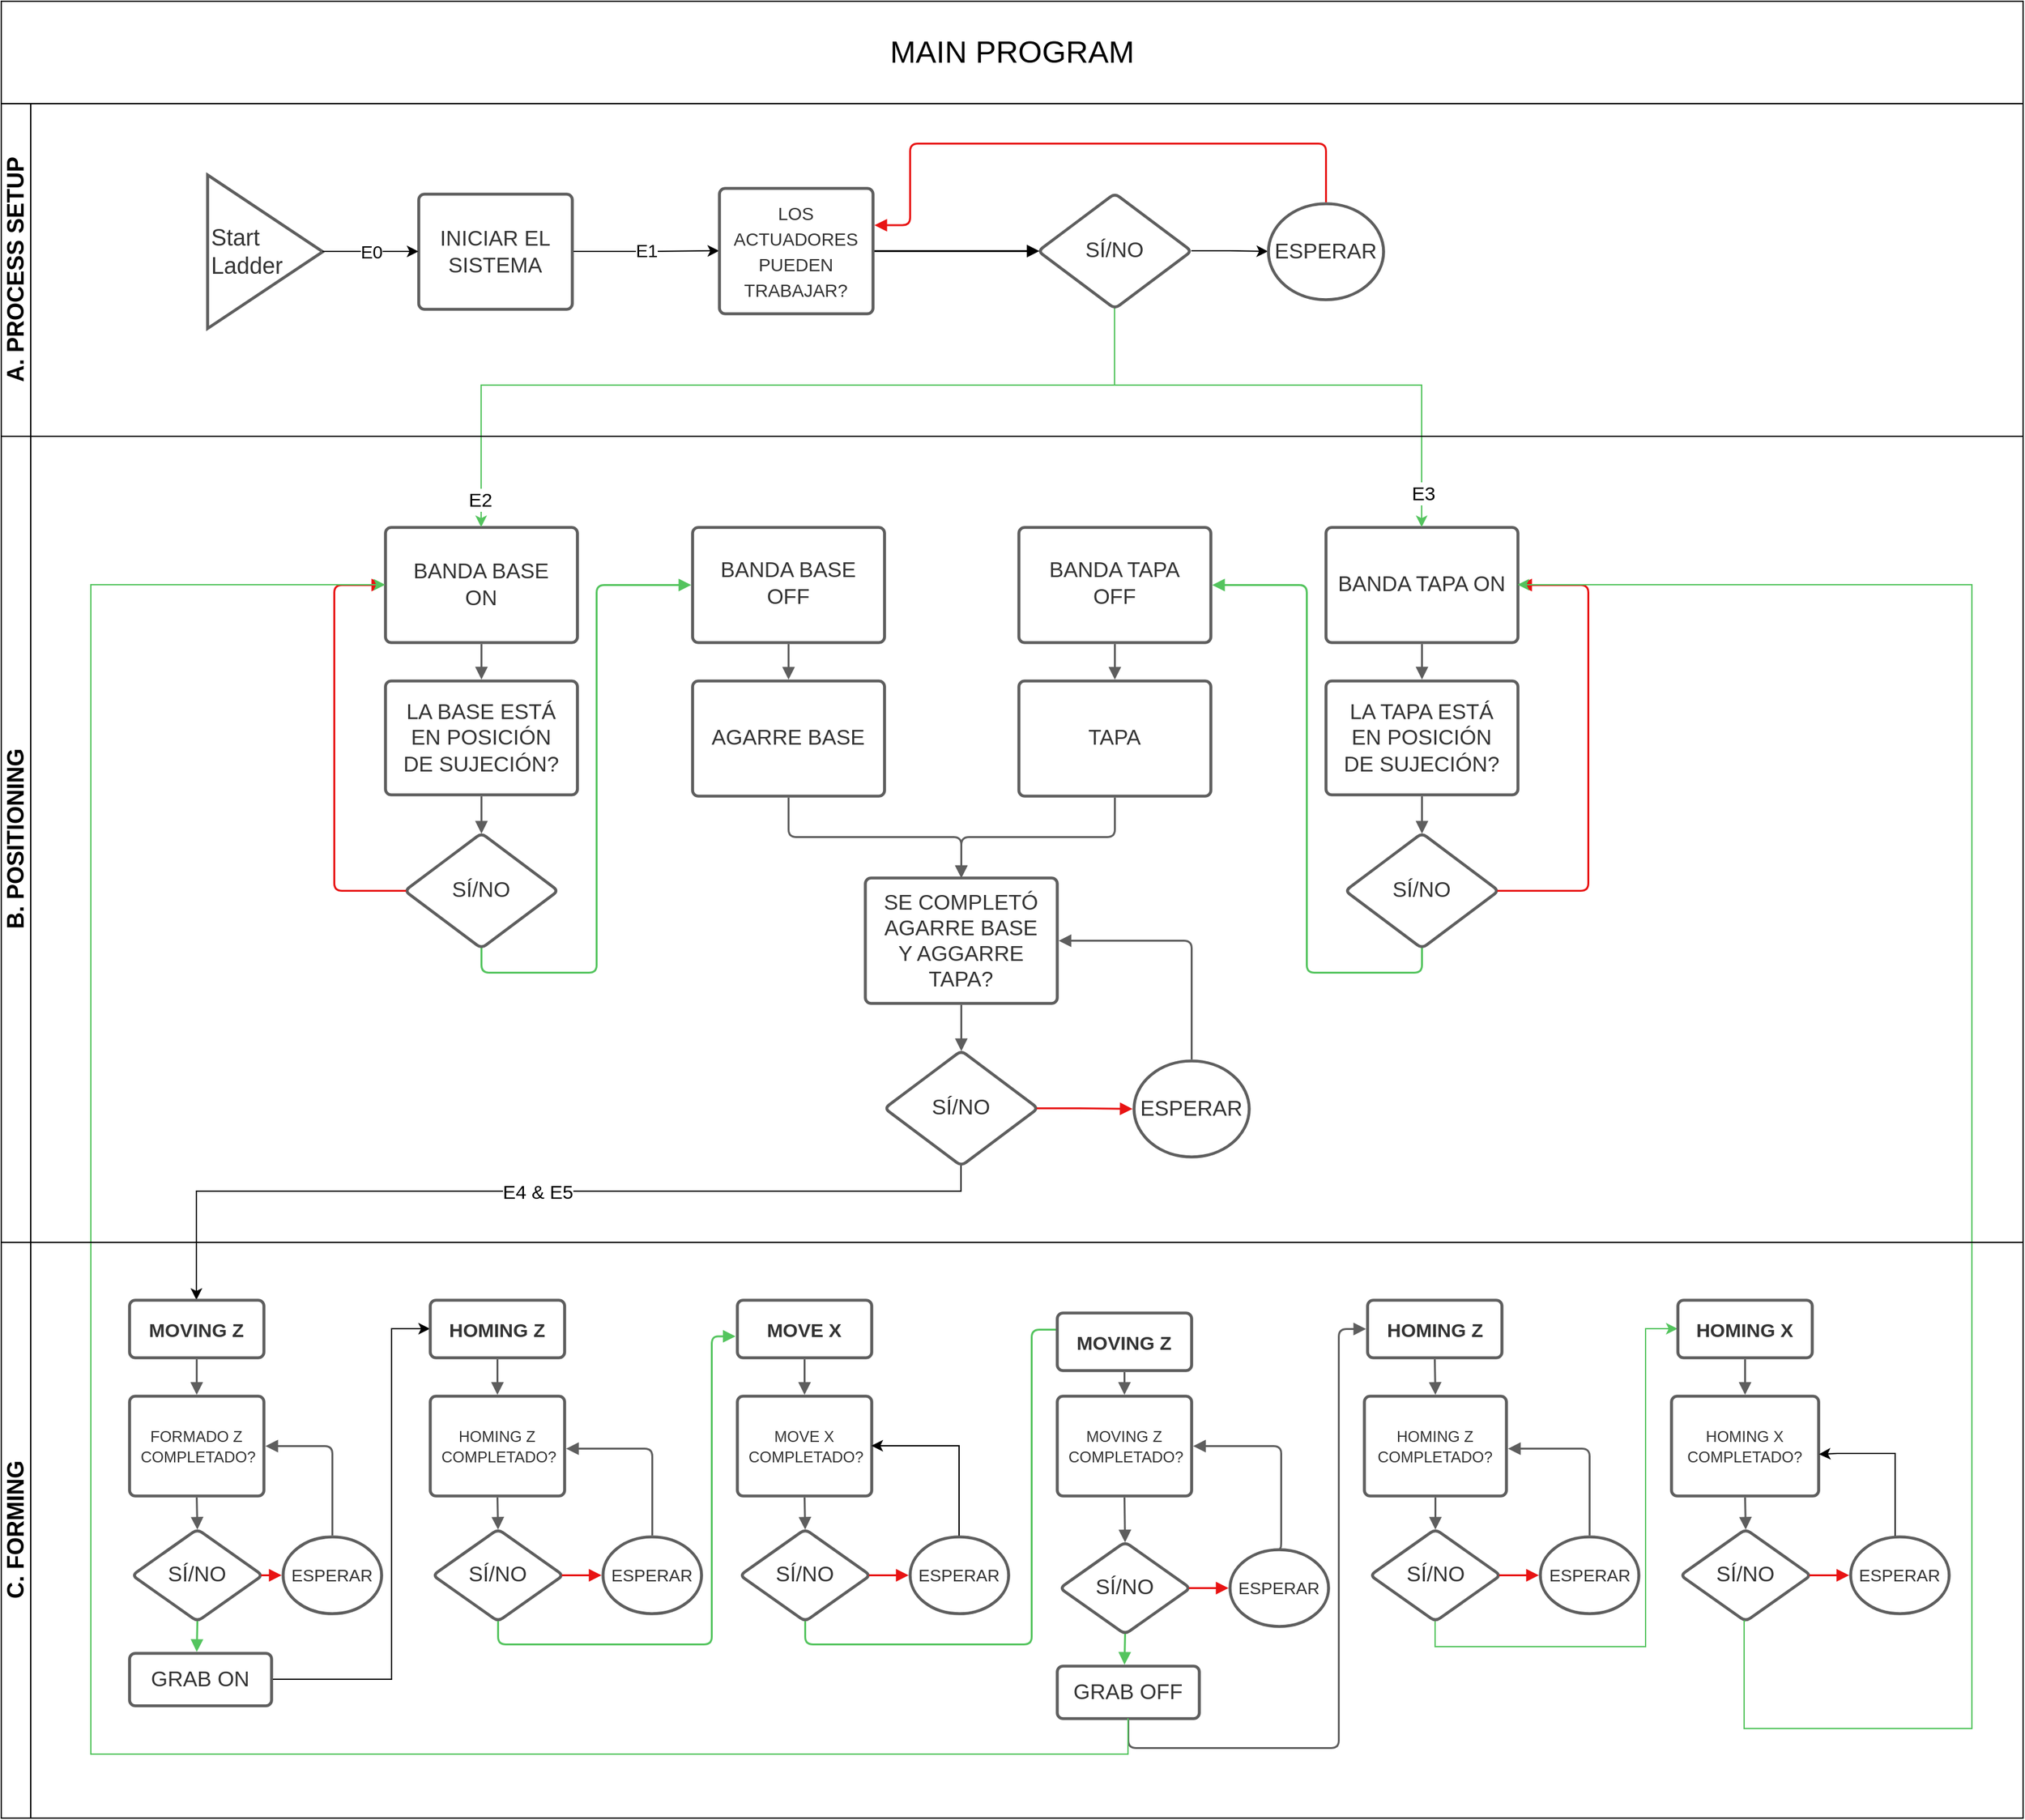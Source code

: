 <mxfile version="20.8.10" type="device"><diagram id="C5RBs43oDa-KdzZeNtuy" name="Page-1"><mxGraphModel dx="3172" dy="1144" grid="1" gridSize="10" guides="1" tooltips="1" connect="1" arrows="1" fold="1" page="1" pageScale="1" pageWidth="827" pageHeight="1169" math="0" shadow="0"><root><mxCell id="WIyWlLk6GJQsqaUBKTNV-0"/><mxCell id="WIyWlLk6GJQsqaUBKTNV-1" parent="WIyWlLk6GJQsqaUBKTNV-0"/><mxCell id="RcjK8InPkNQRcUfJCD5i-29" value="LA BASE ESTÁ EN POSICIÓN DE SUJECIÓN?" style="html=1;overflow=block;blockSpacing=1;whiteSpace=wrap;fontSize=16.7;fontColor=#333333;align=center;spacing=9;strokeColor=#5e5e5e;strokeOpacity=100;rounded=1;absoluteArcSize=1;arcSize=9;strokeWidth=2.3;lucidId=hayEjJUcfdkM;" parent="WIyWlLk6GJQsqaUBKTNV-1" vertex="1"><mxGeometry x="120" y="611" width="150" height="89" as="geometry"/></mxCell><mxCell id="RcjK8InPkNQRcUfJCD5i-30" value="LA TAPA ESTÁ EN POSICIÓN DE SUJECIÓN?" style="html=1;overflow=block;blockSpacing=1;whiteSpace=wrap;fontSize=16.7;fontColor=#333333;align=center;spacing=9;strokeColor=#5e5e5e;strokeOpacity=100;rounded=1;absoluteArcSize=1;arcSize=9;strokeWidth=2.3;lucidId=AayE.4QWP37k;" parent="WIyWlLk6GJQsqaUBKTNV-1" vertex="1"><mxGeometry x="855" y="611" width="150" height="89" as="geometry"/></mxCell><mxCell id="RcjK8InPkNQRcUfJCD5i-31" value="SÍ/NO" style="html=1;overflow=block;blockSpacing=1;whiteSpace=wrap;rhombus;fontSize=16.7;fontColor=#333333;align=center;spacing=3.8;strokeColor=#5e5e5e;strokeOpacity=100;rounded=1;absoluteArcSize=1;arcSize=9;strokeWidth=2.3;lucidId=SayEWiu_9Tuh;" parent="WIyWlLk6GJQsqaUBKTNV-1" vertex="1"><mxGeometry x="135" y="730" width="120" height="90" as="geometry"/></mxCell><mxCell id="RcjK8InPkNQRcUfJCD5i-32" value="SÍ/NO" style="html=1;overflow=block;blockSpacing=1;whiteSpace=wrap;rhombus;fontSize=16.7;fontColor=#333333;align=center;spacing=3.8;strokeColor=#5e5e5e;strokeOpacity=100;rounded=1;absoluteArcSize=1;arcSize=9;strokeWidth=2.3;lucidId=VayETEVS_rfC;" parent="WIyWlLk6GJQsqaUBKTNV-1" vertex="1"><mxGeometry x="870" y="730" width="120" height="90" as="geometry"/></mxCell><mxCell id="RcjK8InPkNQRcUfJCD5i-33" value="BANDA BASE ON" style="html=1;overflow=block;blockSpacing=1;whiteSpace=wrap;fontSize=16.7;fontColor=#333333;align=center;spacing=9;strokeColor=#5e5e5e;strokeOpacity=100;rounded=1;absoluteArcSize=1;arcSize=9;strokeWidth=2.3;lucidId=cbyEpvFuCPS_;" parent="WIyWlLk6GJQsqaUBKTNV-1" vertex="1"><mxGeometry x="120" y="491" width="150" height="90" as="geometry"/></mxCell><mxCell id="RcjK8InPkNQRcUfJCD5i-34" value="BANDA TAPA ON" style="html=1;overflow=block;blockSpacing=1;whiteSpace=wrap;fontSize=16.7;fontColor=#333333;align=center;spacing=9;strokeColor=#5e5e5e;strokeOpacity=100;rounded=1;absoluteArcSize=1;arcSize=9;strokeWidth=2.3;lucidId=hbyE5MZq4AQ-;" parent="WIyWlLk6GJQsqaUBKTNV-1" vertex="1"><mxGeometry x="855" y="491" width="150" height="90" as="geometry"/></mxCell><mxCell id="RcjK8InPkNQRcUfJCD5i-35" value="" style="html=1;jettySize=18;whiteSpace=wrap;fontSize=13;strokeColor=#e81313;strokeOpacity=100;strokeWidth=1.5;rounded=1;arcSize=12;edgeStyle=orthogonalEdgeStyle;startArrow=none;endArrow=block;endFill=1;exitX=0.009;exitY=0.5;exitPerimeter=0;entryX=-0.007;entryY=0.5;entryPerimeter=0;lucidId=BbyEm8j36-r6;" parent="WIyWlLk6GJQsqaUBKTNV-1" source="RcjK8InPkNQRcUfJCD5i-31" target="RcjK8InPkNQRcUfJCD5i-33" edge="1"><mxGeometry width="100" height="100" relative="1" as="geometry"><Array as="points"><mxPoint x="80" y="775"/><mxPoint x="80" y="536"/></Array></mxGeometry></mxCell><mxCell id="RcjK8InPkNQRcUfJCD5i-36" value="" style="html=1;jettySize=18;whiteSpace=wrap;fontSize=13;strokeColor=#5E5E5E;strokeWidth=1.5;rounded=1;arcSize=12;edgeStyle=orthogonalEdgeStyle;startArrow=none;endArrow=block;endFill=1;exitX=0.5;exitY=1.012;exitPerimeter=0;entryX=0.5;entryY=-0.013;entryPerimeter=0;lucidId=IbyEeO5QDrkx;" parent="WIyWlLk6GJQsqaUBKTNV-1" source="RcjK8InPkNQRcUfJCD5i-33" target="RcjK8InPkNQRcUfJCD5i-29" edge="1"><mxGeometry width="100" height="100" relative="1" as="geometry"><Array as="points"/></mxGeometry></mxCell><mxCell id="RcjK8InPkNQRcUfJCD5i-37" value="" style="html=1;jettySize=18;whiteSpace=wrap;fontSize=13;strokeColor=#5E5E5E;strokeWidth=1.5;rounded=1;arcSize=12;edgeStyle=orthogonalEdgeStyle;startArrow=none;endArrow=block;endFill=1;exitX=0.5;exitY=1.013;exitPerimeter=0;entryX=0.5;entryY=0.004;entryPerimeter=0;lucidId=UbyEdykZgK0O;" parent="WIyWlLk6GJQsqaUBKTNV-1" source="RcjK8InPkNQRcUfJCD5i-29" target="RcjK8InPkNQRcUfJCD5i-31" edge="1"><mxGeometry width="100" height="100" relative="1" as="geometry"><Array as="points"/></mxGeometry></mxCell><mxCell id="RcjK8InPkNQRcUfJCD5i-38" value="" style="html=1;jettySize=18;whiteSpace=wrap;fontSize=13;strokeColor=#5E5E5E;strokeWidth=1.5;rounded=1;arcSize=12;edgeStyle=orthogonalEdgeStyle;startArrow=none;endArrow=block;endFill=1;exitX=0.5;exitY=1.012;exitPerimeter=0;entryX=0.5;entryY=-0.013;entryPerimeter=0;lucidId=YbyETzDd5TCl;" parent="WIyWlLk6GJQsqaUBKTNV-1" source="RcjK8InPkNQRcUfJCD5i-34" target="RcjK8InPkNQRcUfJCD5i-30" edge="1"><mxGeometry width="100" height="100" relative="1" as="geometry"><Array as="points"/></mxGeometry></mxCell><mxCell id="RcjK8InPkNQRcUfJCD5i-39" value="" style="html=1;jettySize=18;whiteSpace=wrap;fontSize=13;strokeColor=#5E5E5E;strokeWidth=1.5;rounded=1;arcSize=12;edgeStyle=orthogonalEdgeStyle;startArrow=none;endArrow=block;endFill=1;exitX=0.5;exitY=1.013;exitPerimeter=0;entryX=0.5;entryY=0.004;entryPerimeter=0;lucidId=0byEMyHVx.2I;" parent="WIyWlLk6GJQsqaUBKTNV-1" source="RcjK8InPkNQRcUfJCD5i-30" target="RcjK8InPkNQRcUfJCD5i-32" edge="1"><mxGeometry width="100" height="100" relative="1" as="geometry"><Array as="points"/></mxGeometry></mxCell><mxCell id="RcjK8InPkNQRcUfJCD5i-40" value="" style="html=1;jettySize=18;whiteSpace=wrap;fontSize=13;strokeColor=#e81313;strokeOpacity=100;strokeWidth=1.5;rounded=1;arcSize=12;edgeStyle=orthogonalEdgeStyle;startArrow=none;endArrow=block;endFill=1;exitX=0.991;exitY=0.5;exitPerimeter=0;entryX=1.007;entryY=0.5;entryPerimeter=0;lucidId=5byEUBAU9m2I;" parent="WIyWlLk6GJQsqaUBKTNV-1" source="RcjK8InPkNQRcUfJCD5i-32" target="RcjK8InPkNQRcUfJCD5i-34" edge="1"><mxGeometry width="100" height="100" relative="1" as="geometry"><Array as="points"><mxPoint x="1060" y="775"/><mxPoint x="1060" y="536"/></Array></mxGeometry></mxCell><mxCell id="RcjK8InPkNQRcUfJCD5i-41" value="&lt;div style=&quot;display: flex; justify-content: center; text-align: center; align-items: baseline; font-size: 0; line-height: 1.25;margin-top: -2px;&quot;&gt;&lt;span&gt;&lt;span style=&quot;font-size:16.7px;color:#333333;&quot;&gt;BANDA TAPA OFF&lt;/span&gt;&lt;span style=&quot;font-size:16px;color:#000000;&quot;&gt;  &lt;/span&gt;&lt;/span&gt;&lt;/div&gt;" style="html=1;overflow=block;blockSpacing=1;whiteSpace=wrap;fontSize=13;spacing=9;strokeColor=#5e5e5e;strokeOpacity=100;rounded=1;absoluteArcSize=1;arcSize=9;strokeWidth=2.3;lucidId=WcyEhs3S-Iqy;" parent="WIyWlLk6GJQsqaUBKTNV-1" vertex="1"><mxGeometry x="615" y="491" width="150" height="90" as="geometry"/></mxCell><mxCell id="RcjK8InPkNQRcUfJCD5i-42" value="&lt;div style=&quot;display: flex; justify-content: center; text-align: center; align-items: baseline; font-size: 0; line-height: 1.25;margin-top: -2px;&quot;&gt;&lt;span&gt;&lt;span style=&quot;font-size:16.7px;color:#333333;&quot;&gt;BANDA BASE OFF&lt;/span&gt;&lt;span style=&quot;font-size:16px;color:#000000;&quot;&gt;  &lt;/span&gt;&lt;/span&gt;&lt;/div&gt;" style="html=1;overflow=block;blockSpacing=1;whiteSpace=wrap;fontSize=13;spacing=9;strokeColor=#5e5e5e;strokeOpacity=100;rounded=1;absoluteArcSize=1;arcSize=9;strokeWidth=2.3;lucidId=bdyEBeibuDFe;" parent="WIyWlLk6GJQsqaUBKTNV-1" vertex="1"><mxGeometry x="360" y="491" width="150" height="90" as="geometry"/></mxCell><mxCell id="RcjK8InPkNQRcUfJCD5i-43" value="" style="html=1;jettySize=18;whiteSpace=wrap;fontSize=13;strokeColor=#54c45e;strokeOpacity=100;strokeWidth=1.5;rounded=1;arcSize=12;edgeStyle=orthogonalEdgeStyle;startArrow=none;endArrow=block;endFill=1;exitX=0.5;exitY=0.996;exitPerimeter=0;entryX=-0.007;entryY=0.5;entryPerimeter=0;lucidId=zdyEh7sH4ggF;" parent="WIyWlLk6GJQsqaUBKTNV-1" source="RcjK8InPkNQRcUfJCD5i-31" target="RcjK8InPkNQRcUfJCD5i-42" edge="1"><mxGeometry width="100" height="100" relative="1" as="geometry"><Array as="points"><mxPoint x="195" y="839"/><mxPoint x="285" y="839"/><mxPoint x="285" y="536"/></Array></mxGeometry></mxCell><mxCell id="RcjK8InPkNQRcUfJCD5i-44" value="" style="html=1;jettySize=18;whiteSpace=wrap;fontSize=13;strokeColor=#54c45e;strokeOpacity=100;strokeWidth=1.5;rounded=1;arcSize=12;edgeStyle=orthogonalEdgeStyle;startArrow=none;endArrow=block;endFill=1;exitX=0.5;exitY=0.996;exitPerimeter=0;entryX=1.007;entryY=0.5;entryPerimeter=0;lucidId=PdyEN9I4mCjv;" parent="WIyWlLk6GJQsqaUBKTNV-1" source="RcjK8InPkNQRcUfJCD5i-32" target="RcjK8InPkNQRcUfJCD5i-41" edge="1"><mxGeometry width="100" height="100" relative="1" as="geometry"><Array as="points"><mxPoint x="930" y="839"/><mxPoint x="840" y="839"/><mxPoint x="840" y="536"/></Array></mxGeometry></mxCell><mxCell id="RcjK8InPkNQRcUfJCD5i-45" value="AGARRE BASE" style="html=1;overflow=block;blockSpacing=1;whiteSpace=wrap;fontSize=16.7;fontColor=#333333;align=center;spacing=9;strokeColor=#5e5e5e;strokeOpacity=100;rounded=1;absoluteArcSize=1;arcSize=9;strokeWidth=2.3;lucidId=_eyEmF684~.o;" parent="WIyWlLk6GJQsqaUBKTNV-1" vertex="1"><mxGeometry x="360" y="611" width="150" height="90" as="geometry"/></mxCell><mxCell id="RcjK8InPkNQRcUfJCD5i-46" value="TAPA" style="html=1;overflow=block;blockSpacing=1;whiteSpace=wrap;fontSize=16.7;fontColor=#333333;align=center;spacing=9;strokeColor=#5e5e5e;strokeOpacity=100;rounded=1;absoluteArcSize=1;arcSize=9;strokeWidth=2.3;lucidId=AfyE~ekHSq9a;" parent="WIyWlLk6GJQsqaUBKTNV-1" vertex="1"><mxGeometry x="615" y="611" width="150" height="90" as="geometry"/></mxCell><mxCell id="RcjK8InPkNQRcUfJCD5i-47" value="" style="html=1;jettySize=18;whiteSpace=wrap;fontSize=13;strokeColor=#5E5E5E;strokeWidth=1.5;rounded=1;arcSize=12;edgeStyle=orthogonalEdgeStyle;startArrow=none;endArrow=block;endFill=1;exitX=0.5;exitY=1.012;exitPerimeter=0;entryX=0.5;entryY=-0.012;entryPerimeter=0;lucidId=JfyEnpwwlQ.i;" parent="WIyWlLk6GJQsqaUBKTNV-1" source="RcjK8InPkNQRcUfJCD5i-42" target="RcjK8InPkNQRcUfJCD5i-45" edge="1"><mxGeometry width="100" height="100" relative="1" as="geometry"><Array as="points"/></mxGeometry></mxCell><mxCell id="RcjK8InPkNQRcUfJCD5i-48" value="" style="html=1;jettySize=18;whiteSpace=wrap;fontSize=13;strokeColor=#5E5E5E;strokeWidth=1.5;rounded=1;arcSize=12;edgeStyle=orthogonalEdgeStyle;startArrow=none;endArrow=block;endFill=1;exitX=0.5;exitY=1.012;exitPerimeter=0;entryX=0.5;entryY=-0.012;entryPerimeter=0;lucidId=PfyE76XKdIc2;" parent="WIyWlLk6GJQsqaUBKTNV-1" source="RcjK8InPkNQRcUfJCD5i-41" target="RcjK8InPkNQRcUfJCD5i-46" edge="1"><mxGeometry width="100" height="100" relative="1" as="geometry"><Array as="points"/></mxGeometry></mxCell><mxCell id="RcjK8InPkNQRcUfJCD5i-49" value="SE COMPLETÓ AGARRE BASE Y AGGARRE TAPA?" style="html=1;overflow=block;blockSpacing=1;whiteSpace=wrap;fontSize=16.7;fontColor=#333333;align=center;spacing=9;strokeColor=#5e5e5e;strokeOpacity=100;rounded=1;absoluteArcSize=1;arcSize=9;strokeWidth=2.3;lucidId=PhyEgIo.eC80;" parent="WIyWlLk6GJQsqaUBKTNV-1" vertex="1"><mxGeometry x="495" y="765" width="150" height="98" as="geometry"/></mxCell><mxCell id="RcjK8InPkNQRcUfJCD5i-50" value="" style="html=1;jettySize=18;whiteSpace=wrap;fontSize=13;strokeColor=#5E5E5E;strokeWidth=1.5;rounded=1;arcSize=12;edgeStyle=orthogonalEdgeStyle;startArrow=none;endArrow=block;endFill=1;exitX=0.5;exitY=1.012;exitPerimeter=0;lucidId=ajyEIoQYx6px;" parent="WIyWlLk6GJQsqaUBKTNV-1" source="RcjK8InPkNQRcUfJCD5i-45" target="RcjK8InPkNQRcUfJCD5i-49" edge="1"><mxGeometry width="100" height="100" relative="1" as="geometry"><Array as="points"/><mxPoint x="570" y="774.922" as="targetPoint"/></mxGeometry></mxCell><mxCell id="RcjK8InPkNQRcUfJCD5i-51" value="" style="html=1;jettySize=18;whiteSpace=wrap;fontSize=13;strokeColor=#5E5E5E;strokeWidth=1.5;rounded=1;arcSize=12;edgeStyle=orthogonalEdgeStyle;startArrow=none;endArrow=block;endFill=1;exitX=0.5;exitY=1.012;exitPerimeter=0;lucidId=bjyESx26OEpG;" parent="WIyWlLk6GJQsqaUBKTNV-1" source="RcjK8InPkNQRcUfJCD5i-46" target="RcjK8InPkNQRcUfJCD5i-49" edge="1"><mxGeometry width="100" height="100" relative="1" as="geometry"><Array as="points"/><mxPoint x="570" y="774.922" as="targetPoint"/></mxGeometry></mxCell><mxCell id="RcjK8InPkNQRcUfJCD5i-186" value="&lt;font style=&quot;font-size: 15px;&quot;&gt;E4 &amp;amp; E5&lt;/font&gt;" style="edgeStyle=orthogonalEdgeStyle;rounded=0;orthogonalLoop=1;jettySize=auto;html=1;entryX=0.5;entryY=0;entryDx=0;entryDy=0;exitX=0.5;exitY=1;exitDx=0;exitDy=0;" parent="WIyWlLk6GJQsqaUBKTNV-1" source="RcjK8InPkNQRcUfJCD5i-52" target="RcjK8InPkNQRcUfJCD5i-57" edge="1"><mxGeometry relative="1" as="geometry"><Array as="points"><mxPoint x="570" y="1010"/><mxPoint x="-27" y="1010"/></Array></mxGeometry></mxCell><mxCell id="RcjK8InPkNQRcUfJCD5i-52" value="SÍ/NO" style="html=1;overflow=block;blockSpacing=1;whiteSpace=wrap;rhombus;fontSize=16.7;fontColor=#333333;align=center;spacing=3.8;strokeColor=#5e5e5e;strokeOpacity=100;rounded=1;absoluteArcSize=1;arcSize=9;strokeWidth=2.3;lucidId=gjyEcwo8gJlT;" parent="WIyWlLk6GJQsqaUBKTNV-1" vertex="1"><mxGeometry x="510" y="900" width="120" height="90" as="geometry"/></mxCell><mxCell id="RcjK8InPkNQRcUfJCD5i-53" value="ESPERAR" style="html=1;overflow=block;blockSpacing=1;whiteSpace=wrap;ellipse;fontSize=16.7;fontColor=#333333;align=center;spacing=3.8;strokeColor=#5e5e5e;strokeOpacity=100;rounded=1;absoluteArcSize=1;arcSize=9;strokeWidth=2.3;lucidId=rjyEpOssymkE;" parent="WIyWlLk6GJQsqaUBKTNV-1" vertex="1"><mxGeometry x="705" y="908" width="90" height="75" as="geometry"/></mxCell><mxCell id="RcjK8InPkNQRcUfJCD5i-54" value="" style="html=1;jettySize=18;whiteSpace=wrap;fontSize=13;strokeColor=#e81313;strokeOpacity=100;strokeWidth=1.5;rounded=1;arcSize=12;edgeStyle=orthogonalEdgeStyle;startArrow=none;endArrow=block;endFill=1;exitX=0.991;exitY=0.5;exitPerimeter=0;entryX=-0.013;entryY=0.5;entryPerimeter=0;lucidId=4jyEf3F_.nIu;" parent="WIyWlLk6GJQsqaUBKTNV-1" source="RcjK8InPkNQRcUfJCD5i-52" target="RcjK8InPkNQRcUfJCD5i-53" edge="1"><mxGeometry width="100" height="100" relative="1" as="geometry"><Array as="points"/></mxGeometry></mxCell><mxCell id="RcjK8InPkNQRcUfJCD5i-55" value="" style="html=1;jettySize=18;whiteSpace=wrap;fontSize=13;strokeColor=#5E5E5E;strokeWidth=1.5;rounded=1;arcSize=12;edgeStyle=orthogonalEdgeStyle;startArrow=none;endArrow=block;endFill=1;exitX=0.5;exitY=-0.015;exitPerimeter=0;entryX=1.007;entryY=0.5;entryPerimeter=0;lucidId=4lyEjpNq62VK;" parent="WIyWlLk6GJQsqaUBKTNV-1" source="RcjK8InPkNQRcUfJCD5i-53" target="RcjK8InPkNQRcUfJCD5i-49" edge="1"><mxGeometry width="100" height="100" relative="1" as="geometry"><Array as="points"><mxPoint x="750" y="814"/></Array></mxGeometry></mxCell><mxCell id="RcjK8InPkNQRcUfJCD5i-56" value="" style="html=1;jettySize=18;whiteSpace=wrap;fontSize=13;strokeColor=#5E5E5E;strokeWidth=1.5;rounded=1;arcSize=12;edgeStyle=orthogonalEdgeStyle;startArrow=none;endArrow=block;endFill=1;exitX=0.5;exitY=1.011;exitPerimeter=0;entryX=0.5;entryY=0.004;entryPerimeter=0;lucidId=amyExHTy6ia8;" parent="WIyWlLk6GJQsqaUBKTNV-1" source="RcjK8InPkNQRcUfJCD5i-49" target="RcjK8InPkNQRcUfJCD5i-52" edge="1"><mxGeometry width="100" height="100" relative="1" as="geometry"><Array as="points"/></mxGeometry></mxCell><mxCell id="RcjK8InPkNQRcUfJCD5i-57" value="MOVING Z" style="html=1;overflow=block;blockSpacing=1;whiteSpace=wrap;fontSize=15;fontColor=#333333;fontStyle=1;align=center;spacing=9;strokeColor=#5e5e5e;strokeOpacity=100;rounded=1;absoluteArcSize=1;arcSize=9;strokeWidth=2.3;lucidId=YmyEwCShwE1t;" parent="WIyWlLk6GJQsqaUBKTNV-1" vertex="1"><mxGeometry x="-80" y="1095" width="105" height="45" as="geometry"/></mxCell><mxCell id="RcjK8InPkNQRcUfJCD5i-58" value="&lt;font style=&quot;font-size: 12px;&quot;&gt;FORMADO Z COMPLETADO?&lt;/font&gt;" style="html=1;overflow=block;blockSpacing=1;whiteSpace=wrap;fontSize=13.3;fontColor=#333333;align=center;spacing=9;strokeColor=#5e5e5e;strokeOpacity=100;rounded=1;absoluteArcSize=1;arcSize=9;strokeWidth=2.3;lucidId=tnyEIG3p_EI_;" parent="WIyWlLk6GJQsqaUBKTNV-1" vertex="1"><mxGeometry x="-80" y="1170" width="105" height="78" as="geometry"/></mxCell><mxCell id="RcjK8InPkNQRcUfJCD5i-59" value="SÍ/NO" style="html=1;overflow=block;blockSpacing=1;whiteSpace=wrap;rhombus;fontSize=16.7;fontColor=#333333;align=center;spacing=3.8;strokeColor=#5e5e5e;strokeOpacity=100;rounded=1;absoluteArcSize=1;arcSize=9;strokeWidth=2.3;lucidId=tnyEHasOi0cc;" parent="WIyWlLk6GJQsqaUBKTNV-1" vertex="1"><mxGeometry x="-78" y="1274" width="102" height="72" as="geometry"/></mxCell><mxCell id="RcjK8InPkNQRcUfJCD5i-60" value="ESPERAR" style="html=1;overflow=block;blockSpacing=1;whiteSpace=wrap;ellipse;fontSize=13.3;fontColor=#333333;align=center;spacing=3.8;strokeColor=#5e5e5e;strokeOpacity=100;rounded=1;absoluteArcSize=1;arcSize=9;strokeWidth=2.3;lucidId=tnyEV0fLmfkE;" parent="WIyWlLk6GJQsqaUBKTNV-1" vertex="1"><mxGeometry x="40" y="1280" width="77" height="60" as="geometry"/></mxCell><mxCell id="RcjK8InPkNQRcUfJCD5i-61" value="" style="html=1;jettySize=18;whiteSpace=wrap;fontSize=13;strokeColor=#e81313;strokeOpacity=100;strokeWidth=1.5;rounded=1;arcSize=12;edgeStyle=orthogonalEdgeStyle;startArrow=none;endArrow=block;endFill=1;exitX=0.988;exitY=0.5;exitPerimeter=0;entryX=-0.015;entryY=0.5;entryPerimeter=0;lucidId=tnyEGoxzWcGT;" parent="WIyWlLk6GJQsqaUBKTNV-1" source="RcjK8InPkNQRcUfJCD5i-59" target="RcjK8InPkNQRcUfJCD5i-60" edge="1"><mxGeometry width="100" height="100" relative="1" as="geometry"><Array as="points"/></mxGeometry></mxCell><mxCell id="RcjK8InPkNQRcUfJCD5i-62" value="" style="html=1;jettySize=18;whiteSpace=wrap;fontSize=13;strokeColor=#5E5E5E;strokeWidth=1.5;rounded=1;arcSize=12;edgeStyle=orthogonalEdgeStyle;startArrow=none;endArrow=block;endFill=1;exitX=0.5;exitY=-0.019;exitPerimeter=0;entryX=1.011;entryY=0.5;entryPerimeter=0;lucidId=tnyEnGOv970G;" parent="WIyWlLk6GJQsqaUBKTNV-1" source="RcjK8InPkNQRcUfJCD5i-60" target="RcjK8InPkNQRcUfJCD5i-58" edge="1"><mxGeometry width="100" height="100" relative="1" as="geometry"><Array as="points"><mxPoint x="79" y="1209"/></Array></mxGeometry></mxCell><mxCell id="RcjK8InPkNQRcUfJCD5i-63" value="" style="html=1;jettySize=18;whiteSpace=wrap;fontSize=13;strokeColor=#5E5E5E;strokeWidth=1.5;rounded=1;arcSize=12;edgeStyle=orthogonalEdgeStyle;startArrow=none;endArrow=block;endFill=1;exitX=0.5;exitY=1.014;exitPerimeter=0;entryX=0.5;entryY=0.004;entryPerimeter=0;lucidId=ZnyEEqO6b57F;" parent="WIyWlLk6GJQsqaUBKTNV-1" source="RcjK8InPkNQRcUfJCD5i-58" target="RcjK8InPkNQRcUfJCD5i-59" edge="1"><mxGeometry width="100" height="100" relative="1" as="geometry"><Array as="points"/></mxGeometry></mxCell><mxCell id="RcjK8InPkNQRcUfJCD5i-64" value="" style="html=1;jettySize=18;whiteSpace=wrap;fontSize=13;strokeColor=#5E5E5E;strokeWidth=1.5;rounded=1;arcSize=12;edgeStyle=orthogonalEdgeStyle;startArrow=none;endArrow=block;endFill=1;exitX=0.5;exitY=1.025;exitPerimeter=0;entryX=0.5;entryY=-0.014;entryPerimeter=0;lucidId=WoyE_0CSTKuE;" parent="WIyWlLk6GJQsqaUBKTNV-1" source="RcjK8InPkNQRcUfJCD5i-57" target="RcjK8InPkNQRcUfJCD5i-58" edge="1"><mxGeometry width="100" height="100" relative="1" as="geometry"><Array as="points"/></mxGeometry></mxCell><mxCell id="RcjK8InPkNQRcUfJCD5i-128" style="edgeStyle=orthogonalEdgeStyle;rounded=0;orthogonalLoop=1;jettySize=auto;html=1;entryX=0;entryY=0.5;entryDx=0;entryDy=0;" parent="WIyWlLk6GJQsqaUBKTNV-1" source="RcjK8InPkNQRcUfJCD5i-65" target="RcjK8InPkNQRcUfJCD5i-67" edge="1"><mxGeometry relative="1" as="geometry"><Array as="points"><mxPoint x="125" y="1392"/><mxPoint x="125" y="1118"/></Array></mxGeometry></mxCell><mxCell id="RcjK8InPkNQRcUfJCD5i-65" value="GRAB&amp;nbsp;ON" style="html=1;overflow=block;blockSpacing=1;whiteSpace=wrap;fontSize=16.7;fontColor=#333333;align=center;spacing=9;strokeColor=#5e5e5e;strokeOpacity=100;rounded=1;absoluteArcSize=1;arcSize=9;strokeWidth=2.3;lucidId=jpyEtr1tzENd;" parent="WIyWlLk6GJQsqaUBKTNV-1" vertex="1"><mxGeometry x="-80" y="1371" width="111" height="41" as="geometry"/></mxCell><mxCell id="RcjK8InPkNQRcUfJCD5i-66" value="" style="html=1;jettySize=18;whiteSpace=wrap;fontSize=13;strokeColor=#54c45e;strokeOpacity=100;strokeWidth=1.5;rounded=1;arcSize=12;edgeStyle=orthogonalEdgeStyle;startArrow=none;endArrow=block;endFill=1;exitX=0.5;exitY=0.996;exitPerimeter=0;entryX=0.473;entryY=-0.028;entryPerimeter=0;lucidId=MpyEcxZcX-Ce;" parent="WIyWlLk6GJQsqaUBKTNV-1" source="RcjK8InPkNQRcUfJCD5i-59" target="RcjK8InPkNQRcUfJCD5i-65" edge="1"><mxGeometry width="100" height="100" relative="1" as="geometry"><Array as="points"/></mxGeometry></mxCell><mxCell id="RcjK8InPkNQRcUfJCD5i-67" value="HOMING Z" style="html=1;overflow=block;blockSpacing=1;whiteSpace=wrap;fontSize=15;fontColor=#333333;fontStyle=1;align=center;spacing=9;strokeColor=#5e5e5e;strokeOpacity=100;rounded=1;absoluteArcSize=1;arcSize=9;strokeWidth=2.3;lucidId=2pyEYRQr3Q73;" parent="WIyWlLk6GJQsqaUBKTNV-1" vertex="1"><mxGeometry x="155" y="1095" width="105" height="45" as="geometry"/></mxCell><mxCell id="RcjK8InPkNQRcUfJCD5i-69" value="&lt;font style=&quot;font-size: 12px;&quot;&gt;HOMING Z COMPLETADO?&lt;/font&gt;" style="html=1;overflow=block;blockSpacing=1;whiteSpace=wrap;fontSize=13.3;fontColor=#333333;align=center;spacing=9;strokeColor=#5e5e5e;strokeOpacity=100;rounded=1;absoluteArcSize=1;arcSize=9;strokeWidth=2.3;lucidId=cryENDqO_~T5;" parent="WIyWlLk6GJQsqaUBKTNV-1" vertex="1"><mxGeometry x="155" y="1170" width="105" height="78" as="geometry"/></mxCell><mxCell id="RcjK8InPkNQRcUfJCD5i-70" value="SÍ/NO" style="html=1;overflow=block;blockSpacing=1;whiteSpace=wrap;rhombus;fontSize=16.7;fontColor=#333333;align=center;spacing=3.8;strokeColor=#5e5e5e;strokeOpacity=100;rounded=1;absoluteArcSize=1;arcSize=9;strokeWidth=2.3;lucidId=cryExjbKHWFO;" parent="WIyWlLk6GJQsqaUBKTNV-1" vertex="1"><mxGeometry x="157" y="1274" width="102" height="72" as="geometry"/></mxCell><mxCell id="RcjK8InPkNQRcUfJCD5i-71" value="ESPERAR" style="html=1;overflow=block;blockSpacing=1;whiteSpace=wrap;ellipse;fontSize=13.3;fontColor=#333333;align=center;spacing=3.8;strokeColor=#5e5e5e;strokeOpacity=100;rounded=1;absoluteArcSize=1;arcSize=9;strokeWidth=2.3;lucidId=cryE7ONAR0db;" parent="WIyWlLk6GJQsqaUBKTNV-1" vertex="1"><mxGeometry x="290" y="1280" width="77" height="60" as="geometry"/></mxCell><mxCell id="RcjK8InPkNQRcUfJCD5i-72" value="" style="html=1;jettySize=18;whiteSpace=wrap;fontSize=13;strokeColor=#5E5E5E;strokeWidth=1.5;rounded=1;arcSize=12;edgeStyle=orthogonalEdgeStyle;startArrow=none;endArrow=block;endFill=1;exitX=0.5;exitY=1.014;exitPerimeter=0;entryX=0.5;entryY=0.004;entryPerimeter=0;lucidId=cryEpi~SMs_5;" parent="WIyWlLk6GJQsqaUBKTNV-1" source="RcjK8InPkNQRcUfJCD5i-69" target="RcjK8InPkNQRcUfJCD5i-70" edge="1"><mxGeometry width="100" height="100" relative="1" as="geometry"><Array as="points"/></mxGeometry></mxCell><mxCell id="RcjK8InPkNQRcUfJCD5i-73" value="" style="html=1;jettySize=18;whiteSpace=wrap;fontSize=13;strokeColor=#5E5E5E;strokeWidth=1.5;rounded=1;arcSize=12;edgeStyle=orthogonalEdgeStyle;startArrow=none;endArrow=block;endFill=1;exitX=0.5;exitY=1.025;exitPerimeter=0;entryX=0.5;entryY=-0.014;entryPerimeter=0;lucidId=cryE_ACr0fSX;" parent="WIyWlLk6GJQsqaUBKTNV-1" source="RcjK8InPkNQRcUfJCD5i-67" target="RcjK8InPkNQRcUfJCD5i-69" edge="1"><mxGeometry width="100" height="100" relative="1" as="geometry"><Array as="points"/></mxGeometry></mxCell><mxCell id="RcjK8InPkNQRcUfJCD5i-74" value="" style="html=1;jettySize=18;whiteSpace=wrap;fontSize=13;strokeColor=#54c45e;strokeOpacity=100;strokeWidth=1.5;rounded=1;arcSize=12;edgeStyle=orthogonalEdgeStyle;startArrow=none;endArrow=block;endFill=1;exitX=0.5;exitY=0.996;exitPerimeter=0;lucidId=cryEJhAp.ufV;entryX=-0.013;entryY=0.627;entryDx=0;entryDy=0;entryPerimeter=0;" parent="WIyWlLk6GJQsqaUBKTNV-1" source="RcjK8InPkNQRcUfJCD5i-70" target="RcjK8InPkNQRcUfJCD5i-76" edge="1"><mxGeometry width="100" height="100" relative="1" as="geometry"><Array as="points"><mxPoint x="208" y="1364"/><mxPoint x="375" y="1364"/><mxPoint x="375" y="1123"/></Array><mxPoint x="435" y="1245" as="targetPoint"/></mxGeometry></mxCell><mxCell id="RcjK8InPkNQRcUfJCD5i-75" value="" style="html=1;jettySize=18;whiteSpace=wrap;fontSize=13;strokeColor=#e81313;strokeOpacity=100;strokeWidth=1.5;rounded=1;arcSize=12;edgeStyle=orthogonalEdgeStyle;startArrow=none;endArrow=block;endFill=1;exitX=0.988;exitY=0.5;exitPerimeter=0;entryX=-0.015;entryY=0.5;entryPerimeter=0;lucidId=9syECU4UUOQM;" parent="WIyWlLk6GJQsqaUBKTNV-1" source="RcjK8InPkNQRcUfJCD5i-70" target="RcjK8InPkNQRcUfJCD5i-71" edge="1"><mxGeometry width="100" height="100" relative="1" as="geometry"><Array as="points"/></mxGeometry></mxCell><mxCell id="RcjK8InPkNQRcUfJCD5i-76" value="MOVE X" style="html=1;overflow=block;blockSpacing=1;whiteSpace=wrap;fontSize=15;fontColor=#333333;fontStyle=1;align=center;spacing=9;strokeColor=#5e5e5e;strokeOpacity=100;rounded=1;absoluteArcSize=1;arcSize=9;strokeWidth=2.3;lucidId=CtyEDTeSLLyk;" parent="WIyWlLk6GJQsqaUBKTNV-1" vertex="1"><mxGeometry x="395" y="1095" width="105" height="45" as="geometry"/></mxCell><mxCell id="RcjK8InPkNQRcUfJCD5i-77" value="&lt;font style=&quot;font-size: 12px;&quot;&gt;MOVE X COMPLETADO?&lt;/font&gt;" style="html=1;overflow=block;blockSpacing=1;whiteSpace=wrap;fontSize=13.3;fontColor=#333333;align=center;spacing=9;strokeColor=#5e5e5e;strokeOpacity=100;rounded=1;absoluteArcSize=1;arcSize=9;strokeWidth=2.3;lucidId=CtyEcS1~Pwpf;" parent="WIyWlLk6GJQsqaUBKTNV-1" vertex="1"><mxGeometry x="395" y="1170" width="105" height="78" as="geometry"/></mxCell><mxCell id="RcjK8InPkNQRcUfJCD5i-78" value="SÍ/NO" style="html=1;overflow=block;blockSpacing=1;whiteSpace=wrap;rhombus;fontSize=16.7;fontColor=#333333;align=center;spacing=3.8;strokeColor=#5e5e5e;strokeOpacity=100;rounded=1;absoluteArcSize=1;arcSize=9;strokeWidth=2.3;lucidId=CtyEHdSiDJRP;" parent="WIyWlLk6GJQsqaUBKTNV-1" vertex="1"><mxGeometry x="397" y="1274" width="102" height="72" as="geometry"/></mxCell><mxCell id="RcjK8InPkNQRcUfJCD5i-129" style="edgeStyle=orthogonalEdgeStyle;rounded=0;orthogonalLoop=1;jettySize=auto;html=1;entryX=1;entryY=0.5;entryDx=0;entryDy=0;" parent="WIyWlLk6GJQsqaUBKTNV-1" source="RcjK8InPkNQRcUfJCD5i-79" target="RcjK8InPkNQRcUfJCD5i-77" edge="1"><mxGeometry relative="1" as="geometry"><Array as="points"><mxPoint x="569" y="1209"/></Array></mxGeometry></mxCell><mxCell id="RcjK8InPkNQRcUfJCD5i-79" value="ESPERAR" style="html=1;overflow=block;blockSpacing=1;whiteSpace=wrap;ellipse;fontSize=13.3;fontColor=#333333;align=center;spacing=3.8;strokeColor=#5e5e5e;strokeOpacity=100;rounded=1;absoluteArcSize=1;arcSize=9;strokeWidth=2.3;lucidId=CtyE9MYAe80Q;" parent="WIyWlLk6GJQsqaUBKTNV-1" vertex="1"><mxGeometry x="530" y="1280" width="77" height="60" as="geometry"/></mxCell><mxCell id="RcjK8InPkNQRcUfJCD5i-80" value="" style="html=1;jettySize=18;whiteSpace=wrap;fontSize=13;strokeColor=#5E5E5E;strokeWidth=1.5;rounded=1;arcSize=12;edgeStyle=orthogonalEdgeStyle;startArrow=none;endArrow=block;endFill=1;exitX=0.5;exitY=1.014;exitPerimeter=0;entryX=0.5;entryY=0.004;entryPerimeter=0;lucidId=CtyEKalfbYN1;" parent="WIyWlLk6GJQsqaUBKTNV-1" source="RcjK8InPkNQRcUfJCD5i-77" target="RcjK8InPkNQRcUfJCD5i-78" edge="1"><mxGeometry width="100" height="100" relative="1" as="geometry"><Array as="points"/></mxGeometry></mxCell><mxCell id="RcjK8InPkNQRcUfJCD5i-81" value="" style="html=1;jettySize=18;whiteSpace=wrap;fontSize=13;strokeColor=#5E5E5E;strokeWidth=1.5;rounded=1;arcSize=12;edgeStyle=orthogonalEdgeStyle;startArrow=none;endArrow=block;endFill=1;exitX=0.5;exitY=1.025;exitPerimeter=0;entryX=0.5;entryY=-0.014;entryPerimeter=0;lucidId=CtyE3sKG0uwZ;" parent="WIyWlLk6GJQsqaUBKTNV-1" source="RcjK8InPkNQRcUfJCD5i-76" target="RcjK8InPkNQRcUfJCD5i-77" edge="1"><mxGeometry width="100" height="100" relative="1" as="geometry"><Array as="points"/></mxGeometry></mxCell><mxCell id="RcjK8InPkNQRcUfJCD5i-82" value="" style="html=1;jettySize=18;whiteSpace=wrap;fontSize=13;strokeColor=#54c45e;strokeOpacity=100;strokeWidth=1.5;rounded=1;arcSize=12;edgeStyle=orthogonalEdgeStyle;startArrow=none;endArrow=block;endFill=1;exitX=0.5;exitY=0.996;exitPerimeter=0;lucidId=CtyEPOIrMG3U;entryX=0;entryY=0.5;entryDx=0;entryDy=0;" parent="WIyWlLk6GJQsqaUBKTNV-1" source="RcjK8InPkNQRcUfJCD5i-78" target="RcjK8InPkNQRcUfJCD5i-99" edge="1"><mxGeometry width="100" height="100" relative="1" as="geometry"><Array as="points"><mxPoint x="448" y="1364"/><mxPoint x="625" y="1364"/><mxPoint x="625" y="1118"/><mxPoint x="725" y="1118"/></Array><mxPoint x="528" y="1369" as="targetPoint"/></mxGeometry></mxCell><mxCell id="RcjK8InPkNQRcUfJCD5i-83" value="" style="html=1;jettySize=18;whiteSpace=wrap;fontSize=13;strokeColor=#e81313;strokeOpacity=100;strokeWidth=1.5;rounded=1;arcSize=12;edgeStyle=orthogonalEdgeStyle;startArrow=none;endArrow=block;endFill=1;exitX=0.988;exitY=0.5;exitPerimeter=0;entryX=-0.015;entryY=0.5;entryPerimeter=0;lucidId=CtyEma3Yg5L~;" parent="WIyWlLk6GJQsqaUBKTNV-1" source="RcjK8InPkNQRcUfJCD5i-78" target="RcjK8InPkNQRcUfJCD5i-79" edge="1"><mxGeometry width="100" height="100" relative="1" as="geometry"><Array as="points"/></mxGeometry></mxCell><mxCell id="RcjK8InPkNQRcUfJCD5i-84" value="" style="html=1;jettySize=18;whiteSpace=wrap;fontSize=13;strokeColor=#5E5E5E;strokeWidth=1.5;rounded=1;arcSize=12;edgeStyle=orthogonalEdgeStyle;startArrow=none;endArrow=block;endFill=1;exitX=0.5;exitY=-0.019;exitPerimeter=0;entryX=1.011;entryY=0.526;entryPerimeter=0;lucidId=0tyEovovl1Qg;" parent="WIyWlLk6GJQsqaUBKTNV-1" source="RcjK8InPkNQRcUfJCD5i-71" target="RcjK8InPkNQRcUfJCD5i-69" edge="1"><mxGeometry width="100" height="100" relative="1" as="geometry"><Array as="points"><mxPoint x="329" y="1211"/></Array></mxGeometry></mxCell><mxCell id="RcjK8InPkNQRcUfJCD5i-86" style="html=1;overflow=block;blockSpacing=1;whiteSpace=wrap;shape=mxgraph.basic.acute_triangle;dx=0.5;anchorPointDirection=0;fontSize=16.7;fontColor=#333333;align=center;spacing=3.8;strokeColor=#5e5e5e;strokeOpacity=100;rounded=1;absoluteArcSize=1;arcSize=9;rotation=90;strokeWidth=2.3;lucidId=u6xEnjwIJ-KL;" parent="WIyWlLk6GJQsqaUBKTNV-1" vertex="1"><mxGeometry x="-34" y="230.5" width="120" height="90" as="geometry"/></mxCell><mxCell id="RcjK8InPkNQRcUfJCD5i-87" value="&lt;font style=&quot;font-size: 18px;&quot;&gt;Start &lt;br&gt;Ladder&lt;/font&gt;" style="html=1;overflow=block;blockSpacing=1;whiteSpace=wrap;shape=mxgraph.basic.acute_triangle;dx=0.5;anchorPointDirection=0;fontSize=16.7;fontColor=#333333;align=left;spacing=3.8;strokeOpacity=100;rounded=1;absoluteArcSize=1;arcSize=9;strokeWidth=2.3;lucidId=u6xEnjwIJ-KL;fillColor=none;strokeColor=none;rotation=0;" parent="RcjK8InPkNQRcUfJCD5i-86" vertex="1"><mxGeometry x="0.125" y="-0.167" width="90" height="120" relative="1" as="geometry"/></mxCell><mxCell id="RcjK8InPkNQRcUfJCD5i-189" value="&lt;font style=&quot;font-size: 14px;&quot;&gt;E1&lt;/font&gt;" style="edgeStyle=orthogonalEdgeStyle;rounded=0;orthogonalLoop=1;jettySize=auto;html=1;entryX=0;entryY=0.5;entryDx=0;entryDy=0;" parent="WIyWlLk6GJQsqaUBKTNV-1" source="RcjK8InPkNQRcUfJCD5i-88" target="RcjK8InPkNQRcUfJCD5i-89" edge="1"><mxGeometry relative="1" as="geometry"/></mxCell><mxCell id="RcjK8InPkNQRcUfJCD5i-88" value="INICIAR EL SISTEMA" style="html=1;overflow=block;blockSpacing=1;whiteSpace=wrap;fontSize=16.7;fontColor=#333333;align=center;spacing=9;strokeColor=#5e5e5e;strokeOpacity=100;rounded=1;absoluteArcSize=1;arcSize=9;strokeWidth=2.3;lucidId=d7xEheUjn.hv;" parent="WIyWlLk6GJQsqaUBKTNV-1" vertex="1"><mxGeometry x="146" y="230.5" width="120" height="90" as="geometry"/></mxCell><mxCell id="RcjK8InPkNQRcUfJCD5i-89" value="&lt;font style=&quot;font-size: 14px;&quot;&gt;LOS ACTUADORES PUEDEN TRABAJAR?&lt;/font&gt;" style="html=1;overflow=block;blockSpacing=1;whiteSpace=wrap;fontSize=16.7;fontColor=#333333;align=center;spacing=9;strokeColor=#5e5e5e;strokeOpacity=100;rounded=1;absoluteArcSize=1;arcSize=9;strokeWidth=2.3;lucidId=o7xEH_5VxEVu;" parent="WIyWlLk6GJQsqaUBKTNV-1" vertex="1"><mxGeometry x="381" y="226" width="120" height="98" as="geometry"/></mxCell><mxCell id="RcjK8InPkNQRcUfJCD5i-97" style="edgeStyle=orthogonalEdgeStyle;rounded=0;orthogonalLoop=1;jettySize=auto;html=1;entryX=0.5;entryY=0;entryDx=0;entryDy=0;strokeColor=#54C45E;" parent="WIyWlLk6GJQsqaUBKTNV-1" source="RcjK8InPkNQRcUfJCD5i-90" target="RcjK8InPkNQRcUfJCD5i-34" edge="1"><mxGeometry relative="1" as="geometry"><mxPoint x="690.5" y="346" as="targetPoint"/><Array as="points"><mxPoint x="690" y="380"/><mxPoint x="930" y="380"/></Array></mxGeometry></mxCell><mxCell id="6Kal068k4EycatOTPk-w-4" value="&lt;font style=&quot;font-size: 15px;&quot;&gt;E3&lt;/font&gt;" style="edgeLabel;html=1;align=center;verticalAlign=middle;resizable=0;points=[];" vertex="1" connectable="0" parent="RcjK8InPkNQRcUfJCD5i-97"><mxGeometry x="0.868" y="1" relative="1" as="geometry"><mxPoint as="offset"/></mxGeometry></mxCell><mxCell id="RcjK8InPkNQRcUfJCD5i-98" style="edgeStyle=orthogonalEdgeStyle;rounded=0;orthogonalLoop=1;jettySize=auto;html=1;entryX=0;entryY=0.5;entryDx=0;entryDy=0;" parent="WIyWlLk6GJQsqaUBKTNV-1" source="RcjK8InPkNQRcUfJCD5i-90" target="RcjK8InPkNQRcUfJCD5i-91" edge="1"><mxGeometry relative="1" as="geometry"/></mxCell><mxCell id="RcjK8InPkNQRcUfJCD5i-187" style="edgeStyle=orthogonalEdgeStyle;rounded=0;orthogonalLoop=1;jettySize=auto;html=1;entryX=0.5;entryY=0;entryDx=0;entryDy=0;strokeColor=#54C45E;" parent="WIyWlLk6GJQsqaUBKTNV-1" source="RcjK8InPkNQRcUfJCD5i-90" target="RcjK8InPkNQRcUfJCD5i-33" edge="1"><mxGeometry relative="1" as="geometry"><Array as="points"><mxPoint x="690" y="380"/><mxPoint x="195" y="380"/></Array></mxGeometry></mxCell><mxCell id="6Kal068k4EycatOTPk-w-3" value="&lt;font style=&quot;font-size: 15px;&quot;&gt;E2&lt;/font&gt;" style="edgeLabel;html=1;align=center;verticalAlign=middle;resizable=0;points=[];" vertex="1" connectable="0" parent="RcjK8InPkNQRcUfJCD5i-187"><mxGeometry x="0.932" y="-1" relative="1" as="geometry"><mxPoint as="offset"/></mxGeometry></mxCell><mxCell id="RcjK8InPkNQRcUfJCD5i-90" value="SÍ/NO" style="html=1;overflow=block;blockSpacing=1;whiteSpace=wrap;rhombus;fontSize=16.7;fontColor=#333333;align=center;spacing=3.8;strokeColor=#5e5e5e;strokeOpacity=100;rounded=1;absoluteArcSize=1;arcSize=9;strokeWidth=2.3;lucidId=B7xEz7c65q~C;" parent="WIyWlLk6GJQsqaUBKTNV-1" vertex="1"><mxGeometry x="630" y="230" width="120" height="90" as="geometry"/></mxCell><mxCell id="RcjK8InPkNQRcUfJCD5i-91" value="ESPERAR" style="html=1;overflow=block;blockSpacing=1;whiteSpace=wrap;ellipse;fontSize=16.7;fontColor=#333333;align=center;spacing=3.8;strokeColor=#5e5e5e;strokeOpacity=100;rounded=1;absoluteArcSize=1;arcSize=9;strokeWidth=2.3;lucidId=L7xEsoSmaj10;" parent="WIyWlLk6GJQsqaUBKTNV-1" vertex="1"><mxGeometry x="810" y="238" width="90" height="75" as="geometry"/></mxCell><mxCell id="RcjK8InPkNQRcUfJCD5i-94" value="" style="html=1;jettySize=18;whiteSpace=wrap;fontSize=13;strokeColor=#e81313;strokeOpacity=100;strokeWidth=1.5;rounded=1;arcSize=12;edgeStyle=orthogonalEdgeStyle;startArrow=none;endArrow=block;endFill=1;exitX=0.5;exitY=-0.015;exitPerimeter=0;entryX=1.009;entryY=0.294;entryPerimeter=0;lucidId=28xEI3sZGeW2;" parent="WIyWlLk6GJQsqaUBKTNV-1" source="RcjK8InPkNQRcUfJCD5i-91" target="RcjK8InPkNQRcUfJCD5i-89" edge="1"><mxGeometry width="100" height="100" relative="1" as="geometry"><Array as="points"><mxPoint x="855" y="191"/><mxPoint x="530" y="191"/><mxPoint x="530" y="255"/></Array></mxGeometry></mxCell><mxCell id="RcjK8InPkNQRcUfJCD5i-95" value="" style="html=1;jettySize=18;whiteSpace=wrap;fontSize=13;strokeColor=#000000;strokeOpacity=100;strokeWidth=1.5;rounded=1;arcSize=12;edgeStyle=orthogonalEdgeStyle;startArrow=none;endArrow=block;endFill=1;exitX=1.009;exitY=0.5;exitPerimeter=0;entryX=0.009;entryY=0.5;entryPerimeter=0;lucidId=c9xEzNMv5l80;" parent="WIyWlLk6GJQsqaUBKTNV-1" source="RcjK8InPkNQRcUfJCD5i-89" target="RcjK8InPkNQRcUfJCD5i-90" edge="1"><mxGeometry width="100" height="100" relative="1" as="geometry"><Array as="points"/></mxGeometry></mxCell><mxCell id="RcjK8InPkNQRcUfJCD5i-99" value="MOVING Z" style="html=1;overflow=block;blockSpacing=1;whiteSpace=wrap;fontSize=15;fontColor=#333333;fontStyle=1;align=center;spacing=9;strokeColor=#5e5e5e;strokeOpacity=100;rounded=1;absoluteArcSize=1;arcSize=9;strokeWidth=2.3;lucidId=YmyEwCShwE1t;" parent="WIyWlLk6GJQsqaUBKTNV-1" vertex="1"><mxGeometry x="645" y="1105" width="105" height="45" as="geometry"/></mxCell><mxCell id="RcjK8InPkNQRcUfJCD5i-100" value="&lt;font style=&quot;font-size: 12px;&quot;&gt;MOVING Z COMPLETADO?&lt;/font&gt;" style="html=1;overflow=block;blockSpacing=1;whiteSpace=wrap;fontSize=13.3;fontColor=#333333;align=center;spacing=9;strokeColor=#5e5e5e;strokeOpacity=100;rounded=1;absoluteArcSize=1;arcSize=9;strokeWidth=2.3;lucidId=tnyEIG3p_EI_;" parent="WIyWlLk6GJQsqaUBKTNV-1" vertex="1"><mxGeometry x="645" y="1170" width="105" height="78" as="geometry"/></mxCell><mxCell id="RcjK8InPkNQRcUfJCD5i-101" value="SÍ/NO" style="html=1;overflow=block;blockSpacing=1;whiteSpace=wrap;rhombus;fontSize=16.7;fontColor=#333333;align=center;spacing=3.8;strokeColor=#5e5e5e;strokeOpacity=100;rounded=1;absoluteArcSize=1;arcSize=9;strokeWidth=2.3;lucidId=tnyEHasOi0cc;" parent="WIyWlLk6GJQsqaUBKTNV-1" vertex="1"><mxGeometry x="647" y="1284" width="102" height="72" as="geometry"/></mxCell><mxCell id="RcjK8InPkNQRcUfJCD5i-102" value="ESPERAR" style="html=1;overflow=block;blockSpacing=1;whiteSpace=wrap;ellipse;fontSize=13.3;fontColor=#333333;align=center;spacing=3.8;strokeColor=#5e5e5e;strokeOpacity=100;rounded=1;absoluteArcSize=1;arcSize=9;strokeWidth=2.3;lucidId=tnyEV0fLmfkE;" parent="WIyWlLk6GJQsqaUBKTNV-1" vertex="1"><mxGeometry x="780" y="1290" width="77" height="60" as="geometry"/></mxCell><mxCell id="RcjK8InPkNQRcUfJCD5i-103" value="" style="html=1;jettySize=18;whiteSpace=wrap;fontSize=13;strokeColor=#e81313;strokeOpacity=100;strokeWidth=1.5;rounded=1;arcSize=12;edgeStyle=orthogonalEdgeStyle;startArrow=none;endArrow=block;endFill=1;exitX=0.988;exitY=0.5;exitPerimeter=0;entryX=-0.015;entryY=0.5;entryPerimeter=0;lucidId=tnyEGoxzWcGT;" parent="WIyWlLk6GJQsqaUBKTNV-1" source="RcjK8InPkNQRcUfJCD5i-101" target="RcjK8InPkNQRcUfJCD5i-102" edge="1"><mxGeometry width="100" height="100" relative="1" as="geometry"><Array as="points"/></mxGeometry></mxCell><mxCell id="RcjK8InPkNQRcUfJCD5i-104" value="" style="html=1;jettySize=18;whiteSpace=wrap;fontSize=13;strokeColor=#5E5E5E;strokeWidth=1.5;rounded=1;arcSize=12;edgeStyle=orthogonalEdgeStyle;startArrow=none;endArrow=block;endFill=1;exitX=0.5;exitY=-0.019;exitPerimeter=0;entryX=1.011;entryY=0.5;entryPerimeter=0;lucidId=tnyEnGOv970G;" parent="WIyWlLk6GJQsqaUBKTNV-1" source="RcjK8InPkNQRcUfJCD5i-102" target="RcjK8InPkNQRcUfJCD5i-100" edge="1"><mxGeometry width="100" height="100" relative="1" as="geometry"><Array as="points"><mxPoint x="820" y="1289"/><mxPoint x="820" y="1209"/></Array></mxGeometry></mxCell><mxCell id="RcjK8InPkNQRcUfJCD5i-105" value="" style="html=1;jettySize=18;whiteSpace=wrap;fontSize=13;strokeColor=#5E5E5E;strokeWidth=1.5;rounded=1;arcSize=12;edgeStyle=orthogonalEdgeStyle;startArrow=none;endArrow=block;endFill=1;exitX=0.5;exitY=1.014;exitPerimeter=0;entryX=0.5;entryY=0.004;entryPerimeter=0;lucidId=ZnyEEqO6b57F;" parent="WIyWlLk6GJQsqaUBKTNV-1" source="RcjK8InPkNQRcUfJCD5i-100" target="RcjK8InPkNQRcUfJCD5i-101" edge="1"><mxGeometry width="100" height="100" relative="1" as="geometry"><Array as="points"/></mxGeometry></mxCell><mxCell id="RcjK8InPkNQRcUfJCD5i-106" value="" style="html=1;jettySize=18;whiteSpace=wrap;fontSize=13;strokeColor=#5E5E5E;strokeWidth=1.5;rounded=1;arcSize=12;edgeStyle=orthogonalEdgeStyle;startArrow=none;endArrow=block;endFill=1;exitX=0.5;exitY=1.025;exitPerimeter=0;entryX=0.5;entryY=-0.014;entryPerimeter=0;lucidId=WoyE_0CSTKuE;" parent="WIyWlLk6GJQsqaUBKTNV-1" source="RcjK8InPkNQRcUfJCD5i-99" target="RcjK8InPkNQRcUfJCD5i-100" edge="1"><mxGeometry width="100" height="100" relative="1" as="geometry"><Array as="points"/></mxGeometry></mxCell><mxCell id="RcjK8InPkNQRcUfJCD5i-107" value="GRAB&amp;nbsp;OFF" style="html=1;overflow=block;blockSpacing=1;whiteSpace=wrap;fontSize=16.7;fontColor=#333333;align=center;spacing=9;strokeColor=#5e5e5e;strokeOpacity=100;rounded=1;absoluteArcSize=1;arcSize=9;strokeWidth=2.3;lucidId=jpyEtr1tzENd;" parent="WIyWlLk6GJQsqaUBKTNV-1" vertex="1"><mxGeometry x="645" y="1381" width="111" height="41" as="geometry"/></mxCell><mxCell id="RcjK8InPkNQRcUfJCD5i-108" value="" style="html=1;jettySize=18;whiteSpace=wrap;fontSize=13;strokeColor=#54C45E;strokeOpacity=100;strokeWidth=1.5;rounded=1;arcSize=12;edgeStyle=orthogonalEdgeStyle;startArrow=none;endArrow=block;endFill=1;exitX=0.5;exitY=0.996;exitPerimeter=0;entryX=0.473;entryY=-0.028;entryPerimeter=0;lucidId=MpyEcxZcX-Ce;" parent="WIyWlLk6GJQsqaUBKTNV-1" source="RcjK8InPkNQRcUfJCD5i-101" target="RcjK8InPkNQRcUfJCD5i-107" edge="1"><mxGeometry width="100" height="100" relative="1" as="geometry"><Array as="points"/></mxGeometry></mxCell><mxCell id="RcjK8InPkNQRcUfJCD5i-109" value="HOMING Z" style="html=1;overflow=block;blockSpacing=1;whiteSpace=wrap;fontSize=15;fontColor=#333333;fontStyle=1;align=center;spacing=9;strokeColor=#5e5e5e;strokeOpacity=100;rounded=1;absoluteArcSize=1;arcSize=9;strokeWidth=2.3;lucidId=2pyEYRQr3Q73;" parent="WIyWlLk6GJQsqaUBKTNV-1" vertex="1"><mxGeometry x="887.5" y="1095" width="105" height="45" as="geometry"/></mxCell><mxCell id="RcjK8InPkNQRcUfJCD5i-110" value="" style="html=1;jettySize=18;whiteSpace=wrap;fontSize=13;strokeColor=#5E5E5E;strokeWidth=1.5;rounded=1;arcSize=12;edgeStyle=orthogonalEdgeStyle;startArrow=none;endArrow=block;endFill=1;exitX=0.5;exitY=1.028;exitPerimeter=0;entryX=-0.011;entryY=0.5;entryPerimeter=0;lucidId=mqyETr4tk0vW;" parent="WIyWlLk6GJQsqaUBKTNV-1" source="RcjK8InPkNQRcUfJCD5i-107" target="RcjK8InPkNQRcUfJCD5i-109" edge="1"><mxGeometry width="100" height="100" relative="1" as="geometry"><Array as="points"><mxPoint x="701" y="1445"/><mxPoint x="865" y="1445"/><mxPoint x="865" y="1118"/></Array></mxGeometry></mxCell><mxCell id="RcjK8InPkNQRcUfJCD5i-111" value="&lt;font style=&quot;font-size: 12px;&quot;&gt;HOMING Z COMPLETADO?&lt;/font&gt;" style="html=1;overflow=block;blockSpacing=1;whiteSpace=wrap;fontSize=13.3;fontColor=#333333;align=center;spacing=9;strokeColor=#5e5e5e;strokeOpacity=100;rounded=1;absoluteArcSize=1;arcSize=9;strokeWidth=2.3;lucidId=cryENDqO_~T5;" parent="WIyWlLk6GJQsqaUBKTNV-1" vertex="1"><mxGeometry x="885" y="1170" width="111" height="78" as="geometry"/></mxCell><mxCell id="RcjK8InPkNQRcUfJCD5i-127" style="edgeStyle=orthogonalEdgeStyle;rounded=0;orthogonalLoop=1;jettySize=auto;html=1;exitX=0.5;exitY=1;exitDx=0;exitDy=0;entryX=0;entryY=0.5;entryDx=0;entryDy=0;strokeColor=#54C45E;" parent="WIyWlLk6GJQsqaUBKTNV-1" source="RcjK8InPkNQRcUfJCD5i-112" target="RcjK8InPkNQRcUfJCD5i-118" edge="1"><mxGeometry relative="1" as="geometry"><Array as="points"><mxPoint x="941" y="1366"/><mxPoint x="1105" y="1366"/><mxPoint x="1105" y="1118"/></Array></mxGeometry></mxCell><mxCell id="RcjK8InPkNQRcUfJCD5i-112" value="SÍ/NO" style="html=1;overflow=block;blockSpacing=1;whiteSpace=wrap;rhombus;fontSize=16.7;fontColor=#333333;align=center;spacing=3.8;strokeColor=#5e5e5e;strokeOpacity=100;rounded=1;absoluteArcSize=1;arcSize=9;strokeWidth=2.3;lucidId=cryExjbKHWFO;" parent="WIyWlLk6GJQsqaUBKTNV-1" vertex="1"><mxGeometry x="889.5" y="1274" width="102" height="72" as="geometry"/></mxCell><mxCell id="RcjK8InPkNQRcUfJCD5i-113" value="ESPERAR" style="html=1;overflow=block;blockSpacing=1;whiteSpace=wrap;ellipse;fontSize=13.3;fontColor=#333333;align=center;spacing=3.8;strokeColor=#5e5e5e;strokeOpacity=100;rounded=1;absoluteArcSize=1;arcSize=9;strokeWidth=2.3;lucidId=cryE7ONAR0db;" parent="WIyWlLk6GJQsqaUBKTNV-1" vertex="1"><mxGeometry x="1022.5" y="1280" width="77" height="60" as="geometry"/></mxCell><mxCell id="RcjK8InPkNQRcUfJCD5i-114" value="" style="html=1;jettySize=18;whiteSpace=wrap;fontSize=13;strokeColor=#5E5E5E;strokeWidth=1.5;rounded=1;arcSize=12;edgeStyle=orthogonalEdgeStyle;startArrow=none;endArrow=block;endFill=1;exitX=0.5;exitY=1.014;exitPerimeter=0;entryX=0.5;entryY=0.004;entryPerimeter=0;lucidId=cryEpi~SMs_5;" parent="WIyWlLk6GJQsqaUBKTNV-1" source="RcjK8InPkNQRcUfJCD5i-111" target="RcjK8InPkNQRcUfJCD5i-112" edge="1"><mxGeometry width="100" height="100" relative="1" as="geometry"><Array as="points"/></mxGeometry></mxCell><mxCell id="RcjK8InPkNQRcUfJCD5i-115" value="" style="html=1;jettySize=18;whiteSpace=wrap;fontSize=13;strokeColor=#5E5E5E;strokeWidth=1.5;rounded=1;arcSize=12;edgeStyle=orthogonalEdgeStyle;startArrow=none;endArrow=block;endFill=1;exitX=0.5;exitY=1.025;exitPerimeter=0;entryX=0.5;entryY=-0.014;entryPerimeter=0;lucidId=cryE_ACr0fSX;" parent="WIyWlLk6GJQsqaUBKTNV-1" source="RcjK8InPkNQRcUfJCD5i-109" target="RcjK8InPkNQRcUfJCD5i-111" edge="1"><mxGeometry width="100" height="100" relative="1" as="geometry"><Array as="points"/></mxGeometry></mxCell><mxCell id="RcjK8InPkNQRcUfJCD5i-116" value="" style="html=1;jettySize=18;whiteSpace=wrap;fontSize=13;strokeColor=#e81313;strokeOpacity=100;strokeWidth=1.5;rounded=1;arcSize=12;edgeStyle=orthogonalEdgeStyle;startArrow=none;endArrow=block;endFill=1;exitX=0.988;exitY=0.5;exitPerimeter=0;entryX=-0.015;entryY=0.5;entryPerimeter=0;lucidId=9syECU4UUOQM;" parent="WIyWlLk6GJQsqaUBKTNV-1" source="RcjK8InPkNQRcUfJCD5i-112" target="RcjK8InPkNQRcUfJCD5i-113" edge="1"><mxGeometry width="100" height="100" relative="1" as="geometry"><Array as="points"/></mxGeometry></mxCell><mxCell id="RcjK8InPkNQRcUfJCD5i-117" value="" style="html=1;jettySize=18;whiteSpace=wrap;fontSize=13;strokeColor=#5E5E5E;strokeWidth=1.5;rounded=1;arcSize=12;edgeStyle=orthogonalEdgeStyle;startArrow=none;endArrow=block;endFill=1;exitX=0.5;exitY=-0.019;exitPerimeter=0;entryX=1.011;entryY=0.526;entryPerimeter=0;lucidId=0tyEovovl1Qg;" parent="WIyWlLk6GJQsqaUBKTNV-1" source="RcjK8InPkNQRcUfJCD5i-113" target="RcjK8InPkNQRcUfJCD5i-111" edge="1"><mxGeometry width="100" height="100" relative="1" as="geometry"><Array as="points"><mxPoint x="1061.5" y="1211"/></Array></mxGeometry></mxCell><mxCell id="RcjK8InPkNQRcUfJCD5i-118" value="HOMING X" style="html=1;overflow=block;blockSpacing=1;whiteSpace=wrap;fontSize=15;fontColor=#333333;fontStyle=1;align=center;spacing=9;strokeColor=#5e5e5e;strokeOpacity=100;rounded=1;absoluteArcSize=1;arcSize=9;strokeWidth=2.3;lucidId=CtyEDTeSLLyk;" parent="WIyWlLk6GJQsqaUBKTNV-1" vertex="1"><mxGeometry x="1130" y="1095" width="105" height="45" as="geometry"/></mxCell><mxCell id="RcjK8InPkNQRcUfJCD5i-119" value="&lt;font style=&quot;font-size: 12px;&quot;&gt;HOMING X COMPLETADO?&lt;/font&gt;" style="html=1;overflow=block;blockSpacing=1;whiteSpace=wrap;fontSize=13.3;fontColor=#333333;align=center;spacing=9;strokeColor=#5e5e5e;strokeOpacity=100;rounded=1;absoluteArcSize=1;arcSize=9;strokeWidth=2.3;lucidId=CtyEcS1~Pwpf;" parent="WIyWlLk6GJQsqaUBKTNV-1" vertex="1"><mxGeometry x="1125" y="1170" width="115" height="78" as="geometry"/></mxCell><mxCell id="RcjK8InPkNQRcUfJCD5i-120" value="SÍ/NO" style="html=1;overflow=block;blockSpacing=1;whiteSpace=wrap;rhombus;fontSize=16.7;fontColor=#333333;align=center;spacing=3.8;strokeColor=#5e5e5e;strokeOpacity=100;rounded=1;absoluteArcSize=1;arcSize=9;strokeWidth=2.3;lucidId=CtyEHdSiDJRP;" parent="WIyWlLk6GJQsqaUBKTNV-1" vertex="1"><mxGeometry x="1132" y="1274" width="102" height="72" as="geometry"/></mxCell><mxCell id="RcjK8InPkNQRcUfJCD5i-126" style="edgeStyle=orthogonalEdgeStyle;rounded=0;orthogonalLoop=1;jettySize=auto;html=1;entryX=1.004;entryY=0.585;entryDx=0;entryDy=0;entryPerimeter=0;" parent="WIyWlLk6GJQsqaUBKTNV-1" source="RcjK8InPkNQRcUfJCD5i-121" target="RcjK8InPkNQRcUfJCD5i-119" edge="1"><mxGeometry relative="1" as="geometry"><Array as="points"><mxPoint x="1300" y="1215"/><mxPoint x="1255" y="1215"/></Array></mxGeometry></mxCell><mxCell id="RcjK8InPkNQRcUfJCD5i-121" value="ESPERAR" style="html=1;overflow=block;blockSpacing=1;whiteSpace=wrap;ellipse;fontSize=13.3;fontColor=#333333;align=center;spacing=3.8;strokeColor=#5e5e5e;strokeOpacity=100;rounded=1;absoluteArcSize=1;arcSize=9;strokeWidth=2.3;lucidId=CtyE9MYAe80Q;" parent="WIyWlLk6GJQsqaUBKTNV-1" vertex="1"><mxGeometry x="1265" y="1280" width="77" height="60" as="geometry"/></mxCell><mxCell id="RcjK8InPkNQRcUfJCD5i-122" value="" style="html=1;jettySize=18;whiteSpace=wrap;fontSize=13;strokeColor=#5E5E5E;strokeWidth=1.5;rounded=1;arcSize=12;edgeStyle=orthogonalEdgeStyle;startArrow=none;endArrow=block;endFill=1;exitX=0.5;exitY=1.014;exitPerimeter=0;entryX=0.5;entryY=0.004;entryPerimeter=0;lucidId=CtyEKalfbYN1;" parent="WIyWlLk6GJQsqaUBKTNV-1" source="RcjK8InPkNQRcUfJCD5i-119" target="RcjK8InPkNQRcUfJCD5i-120" edge="1"><mxGeometry width="100" height="100" relative="1" as="geometry"><Array as="points"/></mxGeometry></mxCell><mxCell id="RcjK8InPkNQRcUfJCD5i-123" value="" style="html=1;jettySize=18;whiteSpace=wrap;fontSize=13;strokeColor=#5E5E5E;strokeWidth=1.5;rounded=1;arcSize=12;edgeStyle=orthogonalEdgeStyle;startArrow=none;endArrow=block;endFill=1;exitX=0.5;exitY=1.025;exitPerimeter=0;entryX=0.5;entryY=-0.014;entryPerimeter=0;lucidId=CtyE3sKG0uwZ;" parent="WIyWlLk6GJQsqaUBKTNV-1" source="RcjK8InPkNQRcUfJCD5i-118" target="RcjK8InPkNQRcUfJCD5i-119" edge="1"><mxGeometry width="100" height="100" relative="1" as="geometry"><Array as="points"/></mxGeometry></mxCell><mxCell id="RcjK8InPkNQRcUfJCD5i-124" value="" style="html=1;jettySize=18;whiteSpace=wrap;fontSize=13;strokeColor=#e81313;strokeOpacity=100;strokeWidth=1.5;rounded=1;arcSize=12;edgeStyle=orthogonalEdgeStyle;startArrow=none;endArrow=block;endFill=1;exitX=0.988;exitY=0.5;exitPerimeter=0;entryX=-0.015;entryY=0.5;entryPerimeter=0;lucidId=CtyEma3Yg5L~;" parent="WIyWlLk6GJQsqaUBKTNV-1" source="RcjK8InPkNQRcUfJCD5i-120" target="RcjK8InPkNQRcUfJCD5i-121" edge="1"><mxGeometry width="100" height="100" relative="1" as="geometry"><Array as="points"><mxPoint x="1250" y="1310"/><mxPoint x="1250" y="1310"/></Array></mxGeometry></mxCell><mxCell id="RcjK8InPkNQRcUfJCD5i-181" style="edgeStyle=orthogonalEdgeStyle;rounded=0;orthogonalLoop=1;jettySize=auto;html=1;entryX=0;entryY=0.5;entryDx=0;entryDy=0;strokeColor=#54C45E;exitX=0.5;exitY=1;exitDx=0;exitDy=0;" parent="WIyWlLk6GJQsqaUBKTNV-1" source="RcjK8InPkNQRcUfJCD5i-107" target="RcjK8InPkNQRcUfJCD5i-33" edge="1"><mxGeometry relative="1" as="geometry"><mxPoint x="700.5" y="1736.5" as="sourcePoint"/><Array as="points"><mxPoint x="701" y="1450"/><mxPoint x="-110" y="1450"/><mxPoint x="-110" y="536"/></Array></mxGeometry></mxCell><mxCell id="RcjK8InPkNQRcUfJCD5i-180" style="edgeStyle=orthogonalEdgeStyle;rounded=0;orthogonalLoop=1;jettySize=auto;html=1;entryX=1;entryY=0.5;entryDx=0;entryDy=0;fillColor=#54C45E;strokeColor=#54C45E;exitX=0.5;exitY=1;exitDx=0;exitDy=0;" parent="WIyWlLk6GJQsqaUBKTNV-1" source="RcjK8InPkNQRcUfJCD5i-120" target="RcjK8InPkNQRcUfJCD5i-34" edge="1"><mxGeometry relative="1" as="geometry"><mxPoint x="1183" y="1830" as="targetPoint"/><Array as="points"><mxPoint x="1182" y="1430"/><mxPoint x="1360" y="1430"/><mxPoint x="1360" y="536"/></Array><mxPoint x="1182.5" y="1736.5" as="sourcePoint"/></mxGeometry></mxCell><mxCell id="RcjK8InPkNQRcUfJCD5i-188" value="&lt;font style=&quot;font-size: 14px;&quot;&gt;E0&lt;/font&gt;" style="edgeStyle=orthogonalEdgeStyle;rounded=0;orthogonalLoop=1;jettySize=auto;html=1;entryX=0;entryY=0.5;entryDx=0;entryDy=0;" parent="WIyWlLk6GJQsqaUBKTNV-1" source="RcjK8InPkNQRcUfJCD5i-87" target="RcjK8InPkNQRcUfJCD5i-88" edge="1"><mxGeometry relative="1" as="geometry"/></mxCell><mxCell id="6Kal068k4EycatOTPk-w-11" value="&lt;font style=&quot;font-size: 18px;&quot;&gt;A. PROCESS SETUP&lt;/font&gt;" style="swimlane;horizontal=0;whiteSpace=wrap;html=1;fontSize=15;" vertex="1" parent="WIyWlLk6GJQsqaUBKTNV-1"><mxGeometry x="-180" y="160" width="1580" height="260" as="geometry"/></mxCell><mxCell id="6Kal068k4EycatOTPk-w-12" value="&lt;font style=&quot;font-size: 18px;&quot;&gt;B. POSITIONING&lt;/font&gt;" style="swimlane;horizontal=0;whiteSpace=wrap;html=1;fontSize=15;" vertex="1" parent="WIyWlLk6GJQsqaUBKTNV-1"><mxGeometry x="-180" y="420" width="1580" height="630" as="geometry"/></mxCell><mxCell id="6Kal068k4EycatOTPk-w-13" value="&lt;font style=&quot;font-size: 18px;&quot;&gt;C. FORMING&lt;/font&gt;" style="swimlane;horizontal=0;whiteSpace=wrap;html=1;fontSize=15;" vertex="1" parent="WIyWlLk6GJQsqaUBKTNV-1"><mxGeometry x="-180" y="1050" width="1580" height="450" as="geometry"/></mxCell><mxCell id="6Kal068k4EycatOTPk-w-14" value="&lt;font style=&quot;font-size: 24px;&quot;&gt;MAIN PROGRAM&lt;/font&gt;" style="rounded=0;whiteSpace=wrap;html=1;fontSize=15;" vertex="1" parent="WIyWlLk6GJQsqaUBKTNV-1"><mxGeometry x="-180" y="80" width="1580" height="80" as="geometry"/></mxCell></root></mxGraphModel></diagram></mxfile>